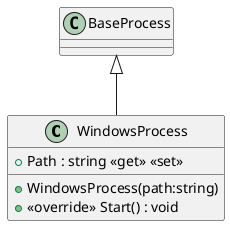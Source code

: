 @startuml
class WindowsProcess {
    + Path : string <<get>> <<set>>
    + WindowsProcess(path:string)
    + <<override>> Start() : void
}
BaseProcess <|-- WindowsProcess
@enduml
